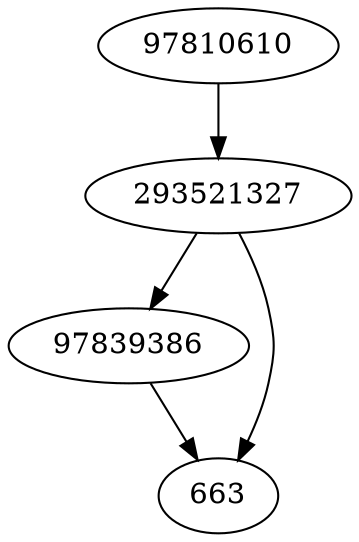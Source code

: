 strict digraph  {
293521327;
97810610;
97839386;
663;
293521327 -> 97839386;
293521327 -> 663;
97810610 -> 293521327;
97839386 -> 663;
}
